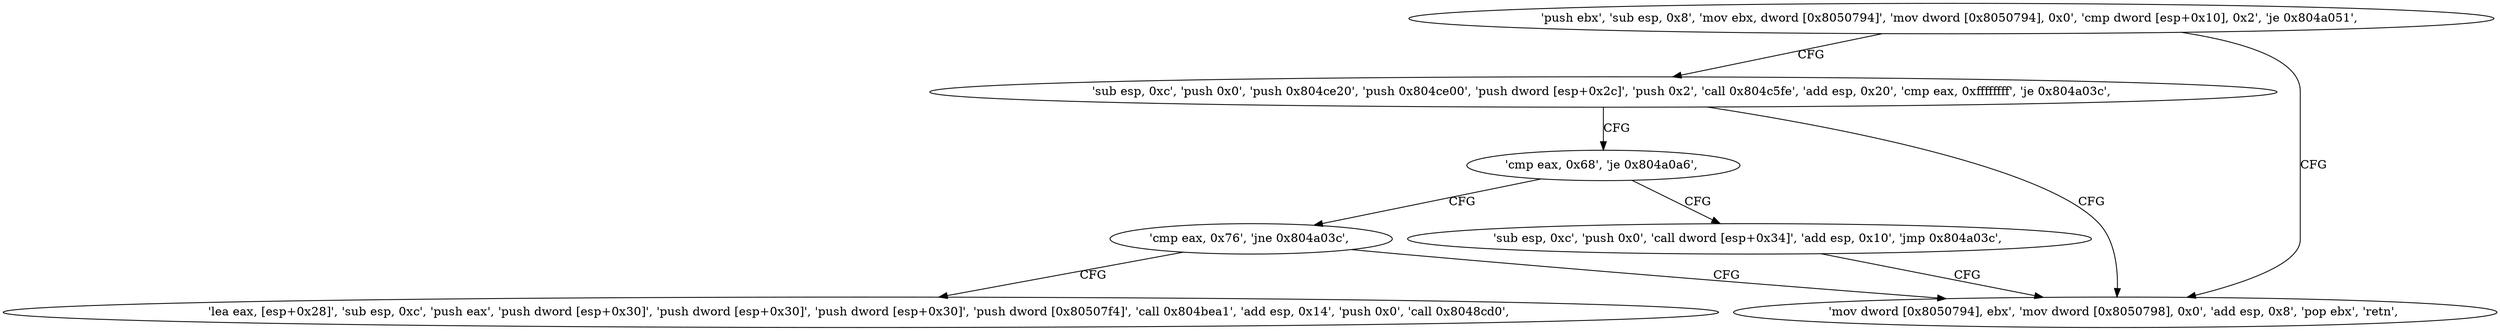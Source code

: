 digraph "func" {
"134520865" [label = "'push ebx', 'sub esp, 0x8', 'mov ebx, dword [0x8050794]', 'mov dword [0x8050794], 0x0', 'cmp dword [esp+0x10], 0x2', 'je 0x804a051', " ]
"134520913" [label = "'sub esp, 0xc', 'push 0x0', 'push 0x804ce20', 'push 0x804ce00', 'push dword [esp+0x2c]', 'push 0x2', 'call 0x804c5fe', 'add esp, 0x20', 'cmp eax, 0xffffffff', 'je 0x804a03c', " ]
"134520892" [label = "'mov dword [0x8050794], ebx', 'mov dword [0x8050798], 0x0', 'add esp, 0x8', 'pop ebx', 'retn', " ]
"134520947" [label = "'cmp eax, 0x68', 'je 0x804a0a6', " ]
"134520998" [label = "'sub esp, 0xc', 'push 0x0', 'call dword [esp+0x34]', 'add esp, 0x10', 'jmp 0x804a03c', " ]
"134520952" [label = "'cmp eax, 0x76', 'jne 0x804a03c', " ]
"134520957" [label = "'lea eax, [esp+0x28]', 'sub esp, 0xc', 'push eax', 'push dword [esp+0x30]', 'push dword [esp+0x30]', 'push dword [esp+0x30]', 'push dword [0x80507f4]', 'call 0x804bea1', 'add esp, 0x14', 'push 0x0', 'call 0x8048cd0', " ]
"134520865" -> "134520913" [ label = "CFG" ]
"134520865" -> "134520892" [ label = "CFG" ]
"134520913" -> "134520892" [ label = "CFG" ]
"134520913" -> "134520947" [ label = "CFG" ]
"134520947" -> "134520998" [ label = "CFG" ]
"134520947" -> "134520952" [ label = "CFG" ]
"134520998" -> "134520892" [ label = "CFG" ]
"134520952" -> "134520892" [ label = "CFG" ]
"134520952" -> "134520957" [ label = "CFG" ]
}
